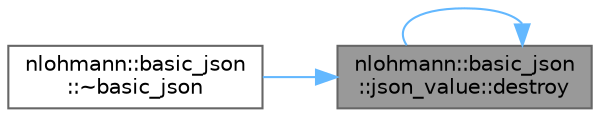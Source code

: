 digraph "nlohmann::basic_json::json_value::destroy"
{
 // LATEX_PDF_SIZE
  bgcolor="transparent";
  edge [fontname=Helvetica,fontsize=10,labelfontname=Helvetica,labelfontsize=10];
  node [fontname=Helvetica,fontsize=10,shape=box,height=0.2,width=0.4];
  rankdir="RL";
  Node1 [label="nlohmann::basic_json\l::json_value::destroy",height=0.2,width=0.4,color="gray40", fillcolor="grey60", style="filled", fontcolor="black",tooltip=" "];
  Node1 -> Node2 [dir="back",color="steelblue1",style="solid"];
  Node2 [label="nlohmann::basic_json\l::~basic_json",height=0.2,width=0.4,color="grey40", fillcolor="white", style="filled",URL="$a01659.html#a60b643c02a19fa52f99db8215ff58e0f",tooltip="destructor"];
  Node1 -> Node1 [dir="back",color="steelblue1",style="solid"];
}
